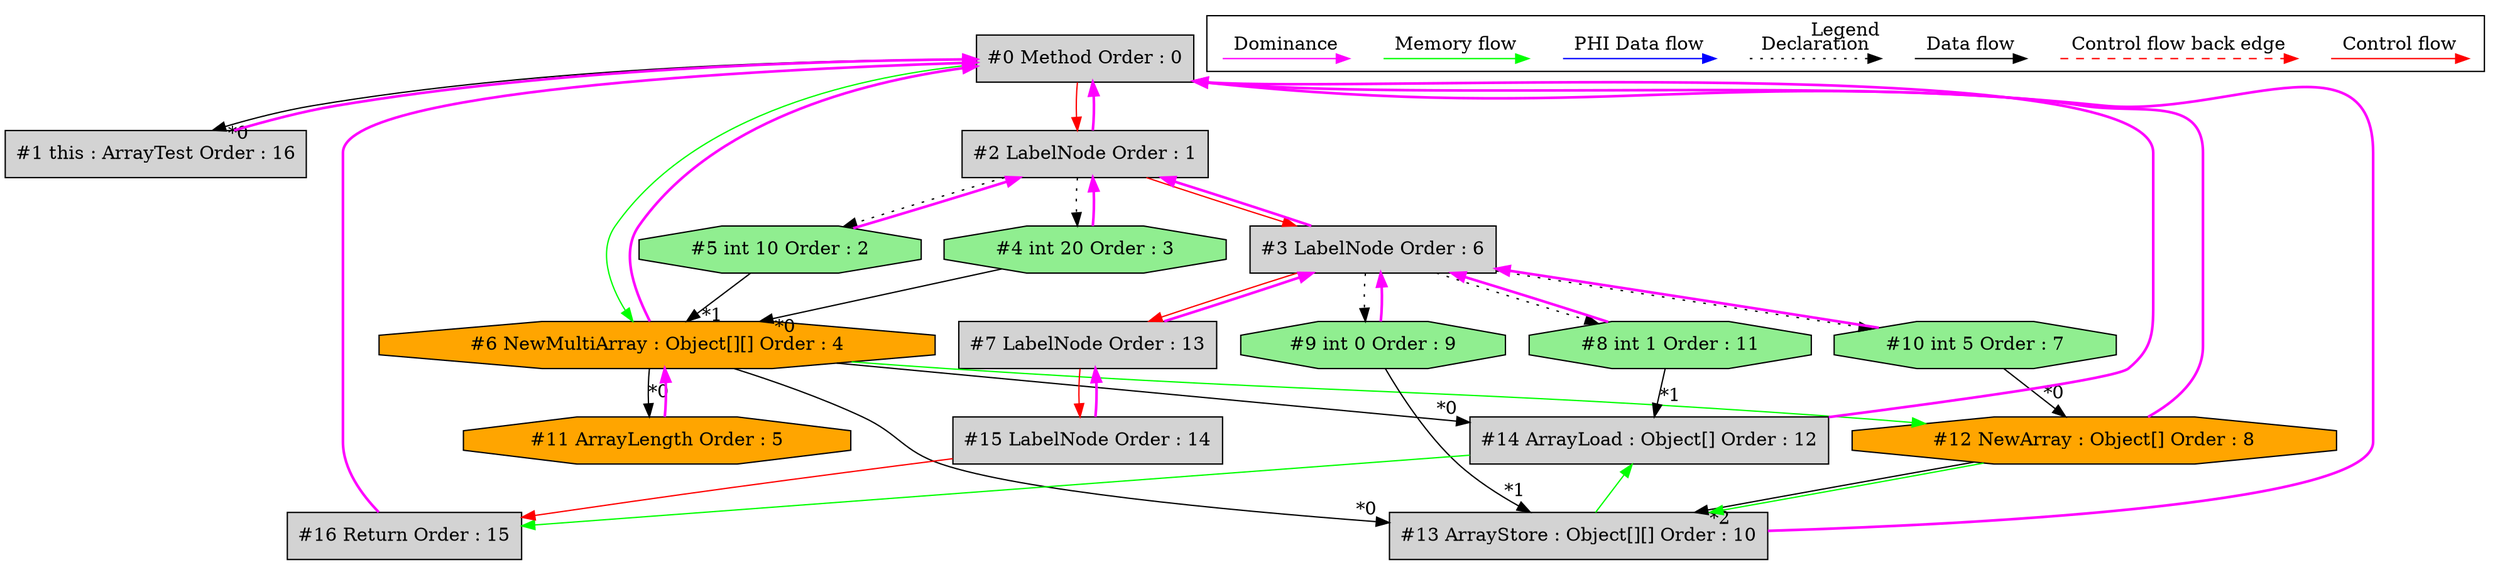 digraph debugoutput {
 ordering="in";
 node0[label="#0 Method Order : 0",shape=box, fillcolor=lightgrey, style=filled];
 node1[label="#1 this : ArrayTest Order : 16",shape=box, fillcolor=lightgrey, style=filled];
 node1 -> node0[dir="forward" color="fuchsia" penwidth="2"];
 node0 -> node1[headlabel="*0", labeldistance=2];
 node2[label="#2 LabelNode Order : 1",shape=box, fillcolor=lightgrey, style=filled];
 node2 -> node0[dir="forward" color="fuchsia" penwidth="2"];
 node0 -> node2[labeldistance=2, color=red, fontcolor=red];
 node3[label="#3 LabelNode Order : 6",shape=box, fillcolor=lightgrey, style=filled];
 node3 -> node2[dir="forward" color="fuchsia" penwidth="2"];
 node2 -> node3[labeldistance=2, color=red, fontcolor=red];
 node4[label="#4 int 20 Order : 3",shape=octagon, fillcolor=lightgreen, style=filled];
 node4 -> node2[dir="forward" color="fuchsia" penwidth="2"];
 node2 -> node4[style=dotted];
 node5[label="#5 int 10 Order : 2",shape=octagon, fillcolor=lightgreen, style=filled];
 node5 -> node2[dir="forward" color="fuchsia" penwidth="2"];
 node2 -> node5[style=dotted];
 node6[label="#6 NewMultiArray : Object[][] Order : 4",shape=octagon, fillcolor=orange, style=filled];
 node6 -> node0[dir="forward" color="fuchsia" penwidth="2"];
 node4 -> node6[headlabel="*0", labeldistance=2];
 node5 -> node6[headlabel="*1", labeldistance=2];
 node0 -> node6[labeldistance=2, color=green, constraint=false];
 node7[label="#7 LabelNode Order : 13",shape=box, fillcolor=lightgrey, style=filled];
 node7 -> node3[dir="forward" color="fuchsia" penwidth="2"];
 node3 -> node7[labeldistance=2, color=red, fontcolor=red];
 node8[label="#8 int 1 Order : 11",shape=octagon, fillcolor=lightgreen, style=filled];
 node8 -> node3[dir="forward" color="fuchsia" penwidth="2"];
 node3 -> node8[style=dotted];
 node9[label="#9 int 0 Order : 9",shape=octagon, fillcolor=lightgreen, style=filled];
 node9 -> node3[dir="forward" color="fuchsia" penwidth="2"];
 node3 -> node9[style=dotted];
 node10[label="#10 int 5 Order : 7",shape=octagon, fillcolor=lightgreen, style=filled];
 node10 -> node3[dir="forward" color="fuchsia" penwidth="2"];
 node3 -> node10[style=dotted];
 node11[label="#11 ArrayLength Order : 5",shape=octagon, fillcolor=orange, style=filled];
 node11 -> node6[dir="forward" color="fuchsia" penwidth="2"];
 node6 -> node11[headlabel="*0", labeldistance=2];
 node12[label="#12 NewArray : Object[] Order : 8",shape=octagon, fillcolor=orange, style=filled];
 node12 -> node0[dir="forward" color="fuchsia" penwidth="2"];
 node10 -> node12[headlabel="*0", labeldistance=2];
 node6 -> node12[labeldistance=2, color=green, constraint=false];
 node13[label="#13 ArrayStore : Object[][] Order : 10",shape=box, fillcolor=lightgrey, style=filled];
 node13 -> node0[dir="forward" color="fuchsia" penwidth="2"];
 node6 -> node13[headlabel="*0", labeldistance=2];
 node9 -> node13[headlabel="*1", labeldistance=2];
 node12 -> node13[headlabel="*2", labeldistance=2];
 node12 -> node13[labeldistance=2, color=green, constraint=false];
 node14[label="#14 ArrayLoad : Object[] Order : 12",shape=box, fillcolor=lightgrey, style=filled];
 node14 -> node0[dir="forward" color="fuchsia" penwidth="2"];
 node6 -> node14[headlabel="*0", labeldistance=2];
 node8 -> node14[headlabel="*1", labeldistance=2];
 node13 -> node14[labeldistance=2, color=green, constraint=false];
 node15[label="#15 LabelNode Order : 14",shape=box, fillcolor=lightgrey, style=filled];
 node15 -> node7[dir="forward" color="fuchsia" penwidth="2"];
 node7 -> node15[labeldistance=2, color=red, fontcolor=red];
 node16[label="#16 Return Order : 15",shape=box, fillcolor=lightgrey, style=filled];
 node16 -> node0[dir="forward" color="fuchsia" penwidth="2"];
 node15 -> node16[labeldistance=2, color=red, fontcolor=red];
 node14 -> node16[labeldistance=2, color=green, constraint=false];
 subgraph cluster_000 {
  label = "Legend";
  node [shape=point]
  {
   rank=same;
   c0 [style = invis];
   c1 [style = invis];
   c2 [style = invis];
   c3 [style = invis];
   d0 [style = invis];
   d1 [style = invis];
   d2 [style = invis];
   d3 [style = invis];
   d4 [style = invis];
   d5 [style = invis];
   d6 [style = invis];
   d7 [style = invis];
   d8 [style = invis];
   d9 [style = invis];
  }
  c0 -> c1 [label="Control flow", style=solid, color=red]
  c2 -> c3 [label="Control flow back edge", style=dashed, color=red]
  d0 -> d1 [label="Data flow"]
  d2 -> d3 [label="Declaration", style=dotted]
  d4 -> d5 [label="PHI Data flow", color=blue]
  d6 -> d7 [label="Memory flow", color=green]
  d8 -> d9 [label="Dominance", color=fuchsia, style=solid]
 }

}
